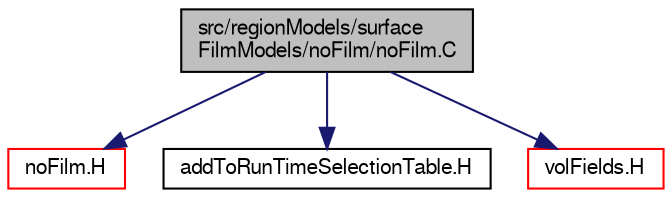digraph "src/regionModels/surfaceFilmModels/noFilm/noFilm.C"
{
  bgcolor="transparent";
  edge [fontname="FreeSans",fontsize="10",labelfontname="FreeSans",labelfontsize="10"];
  node [fontname="FreeSans",fontsize="10",shape=record];
  Node0 [label="src/regionModels/surface\lFilmModels/noFilm/noFilm.C",height=0.2,width=0.4,color="black", fillcolor="grey75", style="filled", fontcolor="black"];
  Node0 -> Node1 [color="midnightblue",fontsize="10",style="solid",fontname="FreeSans"];
  Node1 [label="noFilm.H",height=0.2,width=0.4,color="red",URL="$a14186.html"];
  Node0 -> Node330 [color="midnightblue",fontsize="10",style="solid",fontname="FreeSans"];
  Node330 [label="addToRunTimeSelectionTable.H",height=0.2,width=0.4,color="black",URL="$a09263.html",tooltip="Macros for easy insertion into run-time selection tables. "];
  Node0 -> Node91 [color="midnightblue",fontsize="10",style="solid",fontname="FreeSans"];
  Node91 [label="volFields.H",height=0.2,width=0.4,color="red",URL="$a02750.html"];
}
